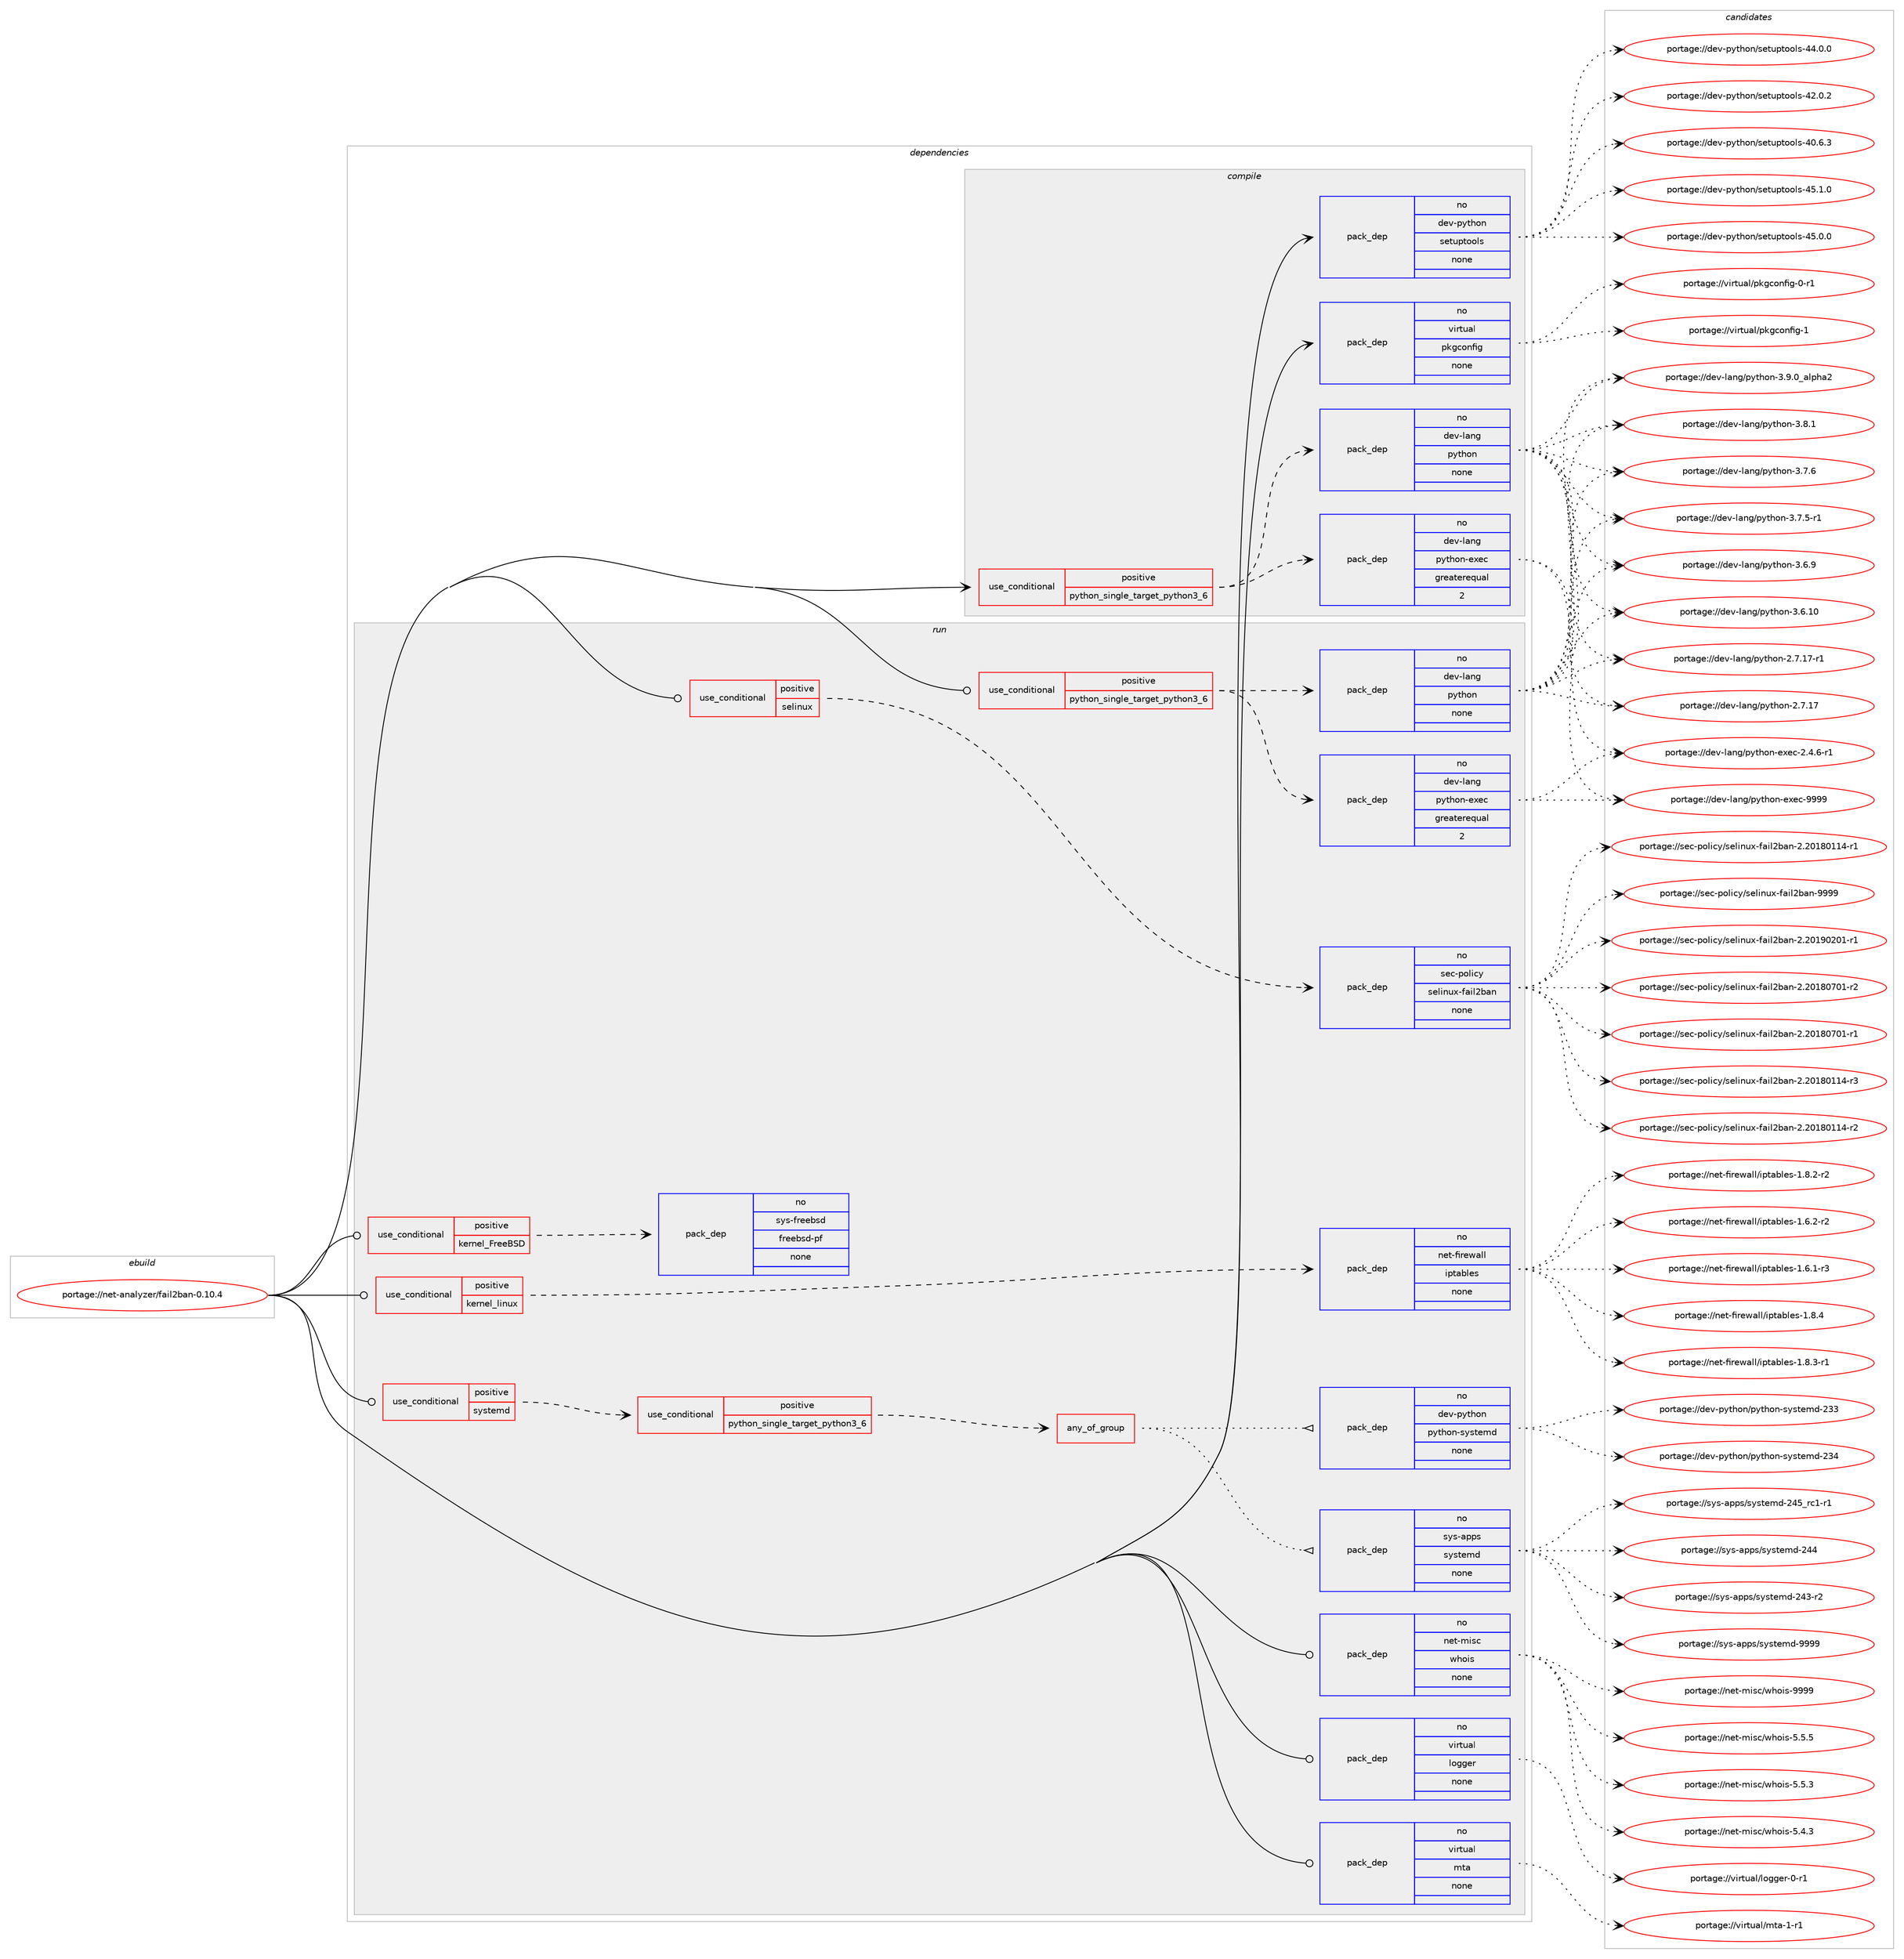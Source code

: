 digraph prolog {

# *************
# Graph options
# *************

newrank=true;
concentrate=true;
compound=true;
graph [rankdir=LR,fontname=Helvetica,fontsize=10,ranksep=1.5];#, ranksep=2.5, nodesep=0.2];
edge  [arrowhead=vee];
node  [fontname=Helvetica,fontsize=10];

# **********
# The ebuild
# **********

subgraph cluster_leftcol {
color=gray;
rank=same;
label=<<i>ebuild</i>>;
id [label="portage://net-analyzer/fail2ban-0.10.4", color=red, width=4, href="../net-analyzer/fail2ban-0.10.4.svg"];
}

# ****************
# The dependencies
# ****************

subgraph cluster_midcol {
color=gray;
label=<<i>dependencies</i>>;
subgraph cluster_compile {
fillcolor="#eeeeee";
style=filled;
label=<<i>compile</i>>;
subgraph cond394 {
dependency1414 [label=<<TABLE BORDER="0" CELLBORDER="1" CELLSPACING="0" CELLPADDING="4"><TR><TD ROWSPAN="3" CELLPADDING="10">use_conditional</TD></TR><TR><TD>positive</TD></TR><TR><TD>python_single_target_python3_6</TD></TR></TABLE>>, shape=none, color=red];
subgraph pack984 {
dependency1415 [label=<<TABLE BORDER="0" CELLBORDER="1" CELLSPACING="0" CELLPADDING="4" WIDTH="220"><TR><TD ROWSPAN="6" CELLPADDING="30">pack_dep</TD></TR><TR><TD WIDTH="110">no</TD></TR><TR><TD>dev-lang</TD></TR><TR><TD>python</TD></TR><TR><TD>none</TD></TR><TR><TD></TD></TR></TABLE>>, shape=none, color=blue];
}
dependency1414:e -> dependency1415:w [weight=20,style="dashed",arrowhead="vee"];
subgraph pack985 {
dependency1416 [label=<<TABLE BORDER="0" CELLBORDER="1" CELLSPACING="0" CELLPADDING="4" WIDTH="220"><TR><TD ROWSPAN="6" CELLPADDING="30">pack_dep</TD></TR><TR><TD WIDTH="110">no</TD></TR><TR><TD>dev-lang</TD></TR><TR><TD>python-exec</TD></TR><TR><TD>greaterequal</TD></TR><TR><TD>2</TD></TR></TABLE>>, shape=none, color=blue];
}
dependency1414:e -> dependency1416:w [weight=20,style="dashed",arrowhead="vee"];
}
id:e -> dependency1414:w [weight=20,style="solid",arrowhead="vee"];
subgraph pack986 {
dependency1417 [label=<<TABLE BORDER="0" CELLBORDER="1" CELLSPACING="0" CELLPADDING="4" WIDTH="220"><TR><TD ROWSPAN="6" CELLPADDING="30">pack_dep</TD></TR><TR><TD WIDTH="110">no</TD></TR><TR><TD>dev-python</TD></TR><TR><TD>setuptools</TD></TR><TR><TD>none</TD></TR><TR><TD></TD></TR></TABLE>>, shape=none, color=blue];
}
id:e -> dependency1417:w [weight=20,style="solid",arrowhead="vee"];
subgraph pack987 {
dependency1418 [label=<<TABLE BORDER="0" CELLBORDER="1" CELLSPACING="0" CELLPADDING="4" WIDTH="220"><TR><TD ROWSPAN="6" CELLPADDING="30">pack_dep</TD></TR><TR><TD WIDTH="110">no</TD></TR><TR><TD>virtual</TD></TR><TR><TD>pkgconfig</TD></TR><TR><TD>none</TD></TR><TR><TD></TD></TR></TABLE>>, shape=none, color=blue];
}
id:e -> dependency1418:w [weight=20,style="solid",arrowhead="vee"];
}
subgraph cluster_compileandrun {
fillcolor="#eeeeee";
style=filled;
label=<<i>compile and run</i>>;
}
subgraph cluster_run {
fillcolor="#eeeeee";
style=filled;
label=<<i>run</i>>;
subgraph cond395 {
dependency1419 [label=<<TABLE BORDER="0" CELLBORDER="1" CELLSPACING="0" CELLPADDING="4"><TR><TD ROWSPAN="3" CELLPADDING="10">use_conditional</TD></TR><TR><TD>positive</TD></TR><TR><TD>kernel_FreeBSD</TD></TR></TABLE>>, shape=none, color=red];
subgraph pack988 {
dependency1420 [label=<<TABLE BORDER="0" CELLBORDER="1" CELLSPACING="0" CELLPADDING="4" WIDTH="220"><TR><TD ROWSPAN="6" CELLPADDING="30">pack_dep</TD></TR><TR><TD WIDTH="110">no</TD></TR><TR><TD>sys-freebsd</TD></TR><TR><TD>freebsd-pf</TD></TR><TR><TD>none</TD></TR><TR><TD></TD></TR></TABLE>>, shape=none, color=blue];
}
dependency1419:e -> dependency1420:w [weight=20,style="dashed",arrowhead="vee"];
}
id:e -> dependency1419:w [weight=20,style="solid",arrowhead="odot"];
subgraph cond396 {
dependency1421 [label=<<TABLE BORDER="0" CELLBORDER="1" CELLSPACING="0" CELLPADDING="4"><TR><TD ROWSPAN="3" CELLPADDING="10">use_conditional</TD></TR><TR><TD>positive</TD></TR><TR><TD>kernel_linux</TD></TR></TABLE>>, shape=none, color=red];
subgraph pack989 {
dependency1422 [label=<<TABLE BORDER="0" CELLBORDER="1" CELLSPACING="0" CELLPADDING="4" WIDTH="220"><TR><TD ROWSPAN="6" CELLPADDING="30">pack_dep</TD></TR><TR><TD WIDTH="110">no</TD></TR><TR><TD>net-firewall</TD></TR><TR><TD>iptables</TD></TR><TR><TD>none</TD></TR><TR><TD></TD></TR></TABLE>>, shape=none, color=blue];
}
dependency1421:e -> dependency1422:w [weight=20,style="dashed",arrowhead="vee"];
}
id:e -> dependency1421:w [weight=20,style="solid",arrowhead="odot"];
subgraph cond397 {
dependency1423 [label=<<TABLE BORDER="0" CELLBORDER="1" CELLSPACING="0" CELLPADDING="4"><TR><TD ROWSPAN="3" CELLPADDING="10">use_conditional</TD></TR><TR><TD>positive</TD></TR><TR><TD>python_single_target_python3_6</TD></TR></TABLE>>, shape=none, color=red];
subgraph pack990 {
dependency1424 [label=<<TABLE BORDER="0" CELLBORDER="1" CELLSPACING="0" CELLPADDING="4" WIDTH="220"><TR><TD ROWSPAN="6" CELLPADDING="30">pack_dep</TD></TR><TR><TD WIDTH="110">no</TD></TR><TR><TD>dev-lang</TD></TR><TR><TD>python</TD></TR><TR><TD>none</TD></TR><TR><TD></TD></TR></TABLE>>, shape=none, color=blue];
}
dependency1423:e -> dependency1424:w [weight=20,style="dashed",arrowhead="vee"];
subgraph pack991 {
dependency1425 [label=<<TABLE BORDER="0" CELLBORDER="1" CELLSPACING="0" CELLPADDING="4" WIDTH="220"><TR><TD ROWSPAN="6" CELLPADDING="30">pack_dep</TD></TR><TR><TD WIDTH="110">no</TD></TR><TR><TD>dev-lang</TD></TR><TR><TD>python-exec</TD></TR><TR><TD>greaterequal</TD></TR><TR><TD>2</TD></TR></TABLE>>, shape=none, color=blue];
}
dependency1423:e -> dependency1425:w [weight=20,style="dashed",arrowhead="vee"];
}
id:e -> dependency1423:w [weight=20,style="solid",arrowhead="odot"];
subgraph cond398 {
dependency1426 [label=<<TABLE BORDER="0" CELLBORDER="1" CELLSPACING="0" CELLPADDING="4"><TR><TD ROWSPAN="3" CELLPADDING="10">use_conditional</TD></TR><TR><TD>positive</TD></TR><TR><TD>selinux</TD></TR></TABLE>>, shape=none, color=red];
subgraph pack992 {
dependency1427 [label=<<TABLE BORDER="0" CELLBORDER="1" CELLSPACING="0" CELLPADDING="4" WIDTH="220"><TR><TD ROWSPAN="6" CELLPADDING="30">pack_dep</TD></TR><TR><TD WIDTH="110">no</TD></TR><TR><TD>sec-policy</TD></TR><TR><TD>selinux-fail2ban</TD></TR><TR><TD>none</TD></TR><TR><TD></TD></TR></TABLE>>, shape=none, color=blue];
}
dependency1426:e -> dependency1427:w [weight=20,style="dashed",arrowhead="vee"];
}
id:e -> dependency1426:w [weight=20,style="solid",arrowhead="odot"];
subgraph cond399 {
dependency1428 [label=<<TABLE BORDER="0" CELLBORDER="1" CELLSPACING="0" CELLPADDING="4"><TR><TD ROWSPAN="3" CELLPADDING="10">use_conditional</TD></TR><TR><TD>positive</TD></TR><TR><TD>systemd</TD></TR></TABLE>>, shape=none, color=red];
subgraph cond400 {
dependency1429 [label=<<TABLE BORDER="0" CELLBORDER="1" CELLSPACING="0" CELLPADDING="4"><TR><TD ROWSPAN="3" CELLPADDING="10">use_conditional</TD></TR><TR><TD>positive</TD></TR><TR><TD>python_single_target_python3_6</TD></TR></TABLE>>, shape=none, color=red];
subgraph any35 {
dependency1430 [label=<<TABLE BORDER="0" CELLBORDER="1" CELLSPACING="0" CELLPADDING="4"><TR><TD CELLPADDING="10">any_of_group</TD></TR></TABLE>>, shape=none, color=red];subgraph pack993 {
dependency1431 [label=<<TABLE BORDER="0" CELLBORDER="1" CELLSPACING="0" CELLPADDING="4" WIDTH="220"><TR><TD ROWSPAN="6" CELLPADDING="30">pack_dep</TD></TR><TR><TD WIDTH="110">no</TD></TR><TR><TD>dev-python</TD></TR><TR><TD>python-systemd</TD></TR><TR><TD>none</TD></TR><TR><TD></TD></TR></TABLE>>, shape=none, color=blue];
}
dependency1430:e -> dependency1431:w [weight=20,style="dotted",arrowhead="oinv"];
subgraph pack994 {
dependency1432 [label=<<TABLE BORDER="0" CELLBORDER="1" CELLSPACING="0" CELLPADDING="4" WIDTH="220"><TR><TD ROWSPAN="6" CELLPADDING="30">pack_dep</TD></TR><TR><TD WIDTH="110">no</TD></TR><TR><TD>sys-apps</TD></TR><TR><TD>systemd</TD></TR><TR><TD>none</TD></TR><TR><TD></TD></TR></TABLE>>, shape=none, color=blue];
}
dependency1430:e -> dependency1432:w [weight=20,style="dotted",arrowhead="oinv"];
}
dependency1429:e -> dependency1430:w [weight=20,style="dashed",arrowhead="vee"];
}
dependency1428:e -> dependency1429:w [weight=20,style="dashed",arrowhead="vee"];
}
id:e -> dependency1428:w [weight=20,style="solid",arrowhead="odot"];
subgraph pack995 {
dependency1433 [label=<<TABLE BORDER="0" CELLBORDER="1" CELLSPACING="0" CELLPADDING="4" WIDTH="220"><TR><TD ROWSPAN="6" CELLPADDING="30">pack_dep</TD></TR><TR><TD WIDTH="110">no</TD></TR><TR><TD>net-misc</TD></TR><TR><TD>whois</TD></TR><TR><TD>none</TD></TR><TR><TD></TD></TR></TABLE>>, shape=none, color=blue];
}
id:e -> dependency1433:w [weight=20,style="solid",arrowhead="odot"];
subgraph pack996 {
dependency1434 [label=<<TABLE BORDER="0" CELLBORDER="1" CELLSPACING="0" CELLPADDING="4" WIDTH="220"><TR><TD ROWSPAN="6" CELLPADDING="30">pack_dep</TD></TR><TR><TD WIDTH="110">no</TD></TR><TR><TD>virtual</TD></TR><TR><TD>logger</TD></TR><TR><TD>none</TD></TR><TR><TD></TD></TR></TABLE>>, shape=none, color=blue];
}
id:e -> dependency1434:w [weight=20,style="solid",arrowhead="odot"];
subgraph pack997 {
dependency1435 [label=<<TABLE BORDER="0" CELLBORDER="1" CELLSPACING="0" CELLPADDING="4" WIDTH="220"><TR><TD ROWSPAN="6" CELLPADDING="30">pack_dep</TD></TR><TR><TD WIDTH="110">no</TD></TR><TR><TD>virtual</TD></TR><TR><TD>mta</TD></TR><TR><TD>none</TD></TR><TR><TD></TD></TR></TABLE>>, shape=none, color=blue];
}
id:e -> dependency1435:w [weight=20,style="solid",arrowhead="odot"];
}
}

# **************
# The candidates
# **************

subgraph cluster_choices {
rank=same;
color=gray;
label=<<i>candidates</i>>;

subgraph choice984 {
color=black;
nodesep=1;
choice10010111845108971101034711212111610411111045514657464895971081121049750 [label="portage://dev-lang/python-3.9.0_alpha2", color=red, width=4,href="../dev-lang/python-3.9.0_alpha2.svg"];
choice100101118451089711010347112121116104111110455146564649 [label="portage://dev-lang/python-3.8.1", color=red, width=4,href="../dev-lang/python-3.8.1.svg"];
choice100101118451089711010347112121116104111110455146554654 [label="portage://dev-lang/python-3.7.6", color=red, width=4,href="../dev-lang/python-3.7.6.svg"];
choice1001011184510897110103471121211161041111104551465546534511449 [label="portage://dev-lang/python-3.7.5-r1", color=red, width=4,href="../dev-lang/python-3.7.5-r1.svg"];
choice100101118451089711010347112121116104111110455146544657 [label="portage://dev-lang/python-3.6.9", color=red, width=4,href="../dev-lang/python-3.6.9.svg"];
choice10010111845108971101034711212111610411111045514654464948 [label="portage://dev-lang/python-3.6.10", color=red, width=4,href="../dev-lang/python-3.6.10.svg"];
choice100101118451089711010347112121116104111110455046554649554511449 [label="portage://dev-lang/python-2.7.17-r1", color=red, width=4,href="../dev-lang/python-2.7.17-r1.svg"];
choice10010111845108971101034711212111610411111045504655464955 [label="portage://dev-lang/python-2.7.17", color=red, width=4,href="../dev-lang/python-2.7.17.svg"];
dependency1415:e -> choice10010111845108971101034711212111610411111045514657464895971081121049750:w [style=dotted,weight="100"];
dependency1415:e -> choice100101118451089711010347112121116104111110455146564649:w [style=dotted,weight="100"];
dependency1415:e -> choice100101118451089711010347112121116104111110455146554654:w [style=dotted,weight="100"];
dependency1415:e -> choice1001011184510897110103471121211161041111104551465546534511449:w [style=dotted,weight="100"];
dependency1415:e -> choice100101118451089711010347112121116104111110455146544657:w [style=dotted,weight="100"];
dependency1415:e -> choice10010111845108971101034711212111610411111045514654464948:w [style=dotted,weight="100"];
dependency1415:e -> choice100101118451089711010347112121116104111110455046554649554511449:w [style=dotted,weight="100"];
dependency1415:e -> choice10010111845108971101034711212111610411111045504655464955:w [style=dotted,weight="100"];
}
subgraph choice985 {
color=black;
nodesep=1;
choice10010111845108971101034711212111610411111045101120101994557575757 [label="portage://dev-lang/python-exec-9999", color=red, width=4,href="../dev-lang/python-exec-9999.svg"];
choice10010111845108971101034711212111610411111045101120101994550465246544511449 [label="portage://dev-lang/python-exec-2.4.6-r1", color=red, width=4,href="../dev-lang/python-exec-2.4.6-r1.svg"];
dependency1416:e -> choice10010111845108971101034711212111610411111045101120101994557575757:w [style=dotted,weight="100"];
dependency1416:e -> choice10010111845108971101034711212111610411111045101120101994550465246544511449:w [style=dotted,weight="100"];
}
subgraph choice986 {
color=black;
nodesep=1;
choice100101118451121211161041111104711510111611711211611111110811545525346494648 [label="portage://dev-python/setuptools-45.1.0", color=red, width=4,href="../dev-python/setuptools-45.1.0.svg"];
choice100101118451121211161041111104711510111611711211611111110811545525346484648 [label="portage://dev-python/setuptools-45.0.0", color=red, width=4,href="../dev-python/setuptools-45.0.0.svg"];
choice100101118451121211161041111104711510111611711211611111110811545525246484648 [label="portage://dev-python/setuptools-44.0.0", color=red, width=4,href="../dev-python/setuptools-44.0.0.svg"];
choice100101118451121211161041111104711510111611711211611111110811545525046484650 [label="portage://dev-python/setuptools-42.0.2", color=red, width=4,href="../dev-python/setuptools-42.0.2.svg"];
choice100101118451121211161041111104711510111611711211611111110811545524846544651 [label="portage://dev-python/setuptools-40.6.3", color=red, width=4,href="../dev-python/setuptools-40.6.3.svg"];
dependency1417:e -> choice100101118451121211161041111104711510111611711211611111110811545525346494648:w [style=dotted,weight="100"];
dependency1417:e -> choice100101118451121211161041111104711510111611711211611111110811545525346484648:w [style=dotted,weight="100"];
dependency1417:e -> choice100101118451121211161041111104711510111611711211611111110811545525246484648:w [style=dotted,weight="100"];
dependency1417:e -> choice100101118451121211161041111104711510111611711211611111110811545525046484650:w [style=dotted,weight="100"];
dependency1417:e -> choice100101118451121211161041111104711510111611711211611111110811545524846544651:w [style=dotted,weight="100"];
}
subgraph choice987 {
color=black;
nodesep=1;
choice1181051141161179710847112107103991111101021051034549 [label="portage://virtual/pkgconfig-1", color=red, width=4,href="../virtual/pkgconfig-1.svg"];
choice11810511411611797108471121071039911111010210510345484511449 [label="portage://virtual/pkgconfig-0-r1", color=red, width=4,href="../virtual/pkgconfig-0-r1.svg"];
dependency1418:e -> choice1181051141161179710847112107103991111101021051034549:w [style=dotted,weight="100"];
dependency1418:e -> choice11810511411611797108471121071039911111010210510345484511449:w [style=dotted,weight="100"];
}
subgraph choice988 {
color=black;
nodesep=1;
}
subgraph choice989 {
color=black;
nodesep=1;
choice1101011164510210511410111997108108471051121169798108101115454946564652 [label="portage://net-firewall/iptables-1.8.4", color=red, width=4,href="../net-firewall/iptables-1.8.4.svg"];
choice11010111645102105114101119971081084710511211697981081011154549465646514511449 [label="portage://net-firewall/iptables-1.8.3-r1", color=red, width=4,href="../net-firewall/iptables-1.8.3-r1.svg"];
choice11010111645102105114101119971081084710511211697981081011154549465646504511450 [label="portage://net-firewall/iptables-1.8.2-r2", color=red, width=4,href="../net-firewall/iptables-1.8.2-r2.svg"];
choice11010111645102105114101119971081084710511211697981081011154549465446504511450 [label="portage://net-firewall/iptables-1.6.2-r2", color=red, width=4,href="../net-firewall/iptables-1.6.2-r2.svg"];
choice11010111645102105114101119971081084710511211697981081011154549465446494511451 [label="portage://net-firewall/iptables-1.6.1-r3", color=red, width=4,href="../net-firewall/iptables-1.6.1-r3.svg"];
dependency1422:e -> choice1101011164510210511410111997108108471051121169798108101115454946564652:w [style=dotted,weight="100"];
dependency1422:e -> choice11010111645102105114101119971081084710511211697981081011154549465646514511449:w [style=dotted,weight="100"];
dependency1422:e -> choice11010111645102105114101119971081084710511211697981081011154549465646504511450:w [style=dotted,weight="100"];
dependency1422:e -> choice11010111645102105114101119971081084710511211697981081011154549465446504511450:w [style=dotted,weight="100"];
dependency1422:e -> choice11010111645102105114101119971081084710511211697981081011154549465446494511451:w [style=dotted,weight="100"];
}
subgraph choice990 {
color=black;
nodesep=1;
choice10010111845108971101034711212111610411111045514657464895971081121049750 [label="portage://dev-lang/python-3.9.0_alpha2", color=red, width=4,href="../dev-lang/python-3.9.0_alpha2.svg"];
choice100101118451089711010347112121116104111110455146564649 [label="portage://dev-lang/python-3.8.1", color=red, width=4,href="../dev-lang/python-3.8.1.svg"];
choice100101118451089711010347112121116104111110455146554654 [label="portage://dev-lang/python-3.7.6", color=red, width=4,href="../dev-lang/python-3.7.6.svg"];
choice1001011184510897110103471121211161041111104551465546534511449 [label="portage://dev-lang/python-3.7.5-r1", color=red, width=4,href="../dev-lang/python-3.7.5-r1.svg"];
choice100101118451089711010347112121116104111110455146544657 [label="portage://dev-lang/python-3.6.9", color=red, width=4,href="../dev-lang/python-3.6.9.svg"];
choice10010111845108971101034711212111610411111045514654464948 [label="portage://dev-lang/python-3.6.10", color=red, width=4,href="../dev-lang/python-3.6.10.svg"];
choice100101118451089711010347112121116104111110455046554649554511449 [label="portage://dev-lang/python-2.7.17-r1", color=red, width=4,href="../dev-lang/python-2.7.17-r1.svg"];
choice10010111845108971101034711212111610411111045504655464955 [label="portage://dev-lang/python-2.7.17", color=red, width=4,href="../dev-lang/python-2.7.17.svg"];
dependency1424:e -> choice10010111845108971101034711212111610411111045514657464895971081121049750:w [style=dotted,weight="100"];
dependency1424:e -> choice100101118451089711010347112121116104111110455146564649:w [style=dotted,weight="100"];
dependency1424:e -> choice100101118451089711010347112121116104111110455146554654:w [style=dotted,weight="100"];
dependency1424:e -> choice1001011184510897110103471121211161041111104551465546534511449:w [style=dotted,weight="100"];
dependency1424:e -> choice100101118451089711010347112121116104111110455146544657:w [style=dotted,weight="100"];
dependency1424:e -> choice10010111845108971101034711212111610411111045514654464948:w [style=dotted,weight="100"];
dependency1424:e -> choice100101118451089711010347112121116104111110455046554649554511449:w [style=dotted,weight="100"];
dependency1424:e -> choice10010111845108971101034711212111610411111045504655464955:w [style=dotted,weight="100"];
}
subgraph choice991 {
color=black;
nodesep=1;
choice10010111845108971101034711212111610411111045101120101994557575757 [label="portage://dev-lang/python-exec-9999", color=red, width=4,href="../dev-lang/python-exec-9999.svg"];
choice10010111845108971101034711212111610411111045101120101994550465246544511449 [label="portage://dev-lang/python-exec-2.4.6-r1", color=red, width=4,href="../dev-lang/python-exec-2.4.6-r1.svg"];
dependency1425:e -> choice10010111845108971101034711212111610411111045101120101994557575757:w [style=dotted,weight="100"];
dependency1425:e -> choice10010111845108971101034711212111610411111045101120101994550465246544511449:w [style=dotted,weight="100"];
}
subgraph choice992 {
color=black;
nodesep=1;
choice1151019945112111108105991214711510110810511011712045102971051085098971104557575757 [label="portage://sec-policy/selinux-fail2ban-9999", color=red, width=4,href="../sec-policy/selinux-fail2ban-9999.svg"];
choice11510199451121111081059912147115101108105110117120451029710510850989711045504650484957485048494511449 [label="portage://sec-policy/selinux-fail2ban-2.20190201-r1", color=red, width=4,href="../sec-policy/selinux-fail2ban-2.20190201-r1.svg"];
choice11510199451121111081059912147115101108105110117120451029710510850989711045504650484956485548494511450 [label="portage://sec-policy/selinux-fail2ban-2.20180701-r2", color=red, width=4,href="../sec-policy/selinux-fail2ban-2.20180701-r2.svg"];
choice11510199451121111081059912147115101108105110117120451029710510850989711045504650484956485548494511449 [label="portage://sec-policy/selinux-fail2ban-2.20180701-r1", color=red, width=4,href="../sec-policy/selinux-fail2ban-2.20180701-r1.svg"];
choice11510199451121111081059912147115101108105110117120451029710510850989711045504650484956484949524511451 [label="portage://sec-policy/selinux-fail2ban-2.20180114-r3", color=red, width=4,href="../sec-policy/selinux-fail2ban-2.20180114-r3.svg"];
choice11510199451121111081059912147115101108105110117120451029710510850989711045504650484956484949524511450 [label="portage://sec-policy/selinux-fail2ban-2.20180114-r2", color=red, width=4,href="../sec-policy/selinux-fail2ban-2.20180114-r2.svg"];
choice11510199451121111081059912147115101108105110117120451029710510850989711045504650484956484949524511449 [label="portage://sec-policy/selinux-fail2ban-2.20180114-r1", color=red, width=4,href="../sec-policy/selinux-fail2ban-2.20180114-r1.svg"];
dependency1427:e -> choice1151019945112111108105991214711510110810511011712045102971051085098971104557575757:w [style=dotted,weight="100"];
dependency1427:e -> choice11510199451121111081059912147115101108105110117120451029710510850989711045504650484957485048494511449:w [style=dotted,weight="100"];
dependency1427:e -> choice11510199451121111081059912147115101108105110117120451029710510850989711045504650484956485548494511450:w [style=dotted,weight="100"];
dependency1427:e -> choice11510199451121111081059912147115101108105110117120451029710510850989711045504650484956485548494511449:w [style=dotted,weight="100"];
dependency1427:e -> choice11510199451121111081059912147115101108105110117120451029710510850989711045504650484956484949524511451:w [style=dotted,weight="100"];
dependency1427:e -> choice11510199451121111081059912147115101108105110117120451029710510850989711045504650484956484949524511450:w [style=dotted,weight="100"];
dependency1427:e -> choice11510199451121111081059912147115101108105110117120451029710510850989711045504650484956484949524511449:w [style=dotted,weight="100"];
}
subgraph choice993 {
color=black;
nodesep=1;
choice10010111845112121116104111110471121211161041111104511512111511610110910045505152 [label="portage://dev-python/python-systemd-234", color=red, width=4,href="../dev-python/python-systemd-234.svg"];
choice10010111845112121116104111110471121211161041111104511512111511610110910045505151 [label="portage://dev-python/python-systemd-233", color=red, width=4,href="../dev-python/python-systemd-233.svg"];
dependency1431:e -> choice10010111845112121116104111110471121211161041111104511512111511610110910045505152:w [style=dotted,weight="100"];
dependency1431:e -> choice10010111845112121116104111110471121211161041111104511512111511610110910045505151:w [style=dotted,weight="100"];
}
subgraph choice994 {
color=black;
nodesep=1;
choice1151211154597112112115471151211151161011091004557575757 [label="portage://sys-apps/systemd-9999", color=red, width=4,href="../sys-apps/systemd-9999.svg"];
choice115121115459711211211547115121115116101109100455052539511499494511449 [label="portage://sys-apps/systemd-245_rc1-r1", color=red, width=4,href="../sys-apps/systemd-245_rc1-r1.svg"];
choice11512111545971121121154711512111511610110910045505252 [label="portage://sys-apps/systemd-244", color=red, width=4,href="../sys-apps/systemd-244.svg"];
choice115121115459711211211547115121115116101109100455052514511450 [label="portage://sys-apps/systemd-243-r2", color=red, width=4,href="../sys-apps/systemd-243-r2.svg"];
dependency1432:e -> choice1151211154597112112115471151211151161011091004557575757:w [style=dotted,weight="100"];
dependency1432:e -> choice115121115459711211211547115121115116101109100455052539511499494511449:w [style=dotted,weight="100"];
dependency1432:e -> choice11512111545971121121154711512111511610110910045505252:w [style=dotted,weight="100"];
dependency1432:e -> choice115121115459711211211547115121115116101109100455052514511450:w [style=dotted,weight="100"];
}
subgraph choice995 {
color=black;
nodesep=1;
choice1101011164510910511599471191041111051154557575757 [label="portage://net-misc/whois-9999", color=red, width=4,href="../net-misc/whois-9999.svg"];
choice110101116451091051159947119104111105115455346534653 [label="portage://net-misc/whois-5.5.5", color=red, width=4,href="../net-misc/whois-5.5.5.svg"];
choice110101116451091051159947119104111105115455346534651 [label="portage://net-misc/whois-5.5.3", color=red, width=4,href="../net-misc/whois-5.5.3.svg"];
choice110101116451091051159947119104111105115455346524651 [label="portage://net-misc/whois-5.4.3", color=red, width=4,href="../net-misc/whois-5.4.3.svg"];
dependency1433:e -> choice1101011164510910511599471191041111051154557575757:w [style=dotted,weight="100"];
dependency1433:e -> choice110101116451091051159947119104111105115455346534653:w [style=dotted,weight="100"];
dependency1433:e -> choice110101116451091051159947119104111105115455346534651:w [style=dotted,weight="100"];
dependency1433:e -> choice110101116451091051159947119104111105115455346524651:w [style=dotted,weight="100"];
}
subgraph choice996 {
color=black;
nodesep=1;
choice118105114116117971084710811110310310111445484511449 [label="portage://virtual/logger-0-r1", color=red, width=4,href="../virtual/logger-0-r1.svg"];
dependency1434:e -> choice118105114116117971084710811110310310111445484511449:w [style=dotted,weight="100"];
}
subgraph choice997 {
color=black;
nodesep=1;
choice11810511411611797108471091169745494511449 [label="portage://virtual/mta-1-r1", color=red, width=4,href="../virtual/mta-1-r1.svg"];
dependency1435:e -> choice11810511411611797108471091169745494511449:w [style=dotted,weight="100"];
}
}

}
